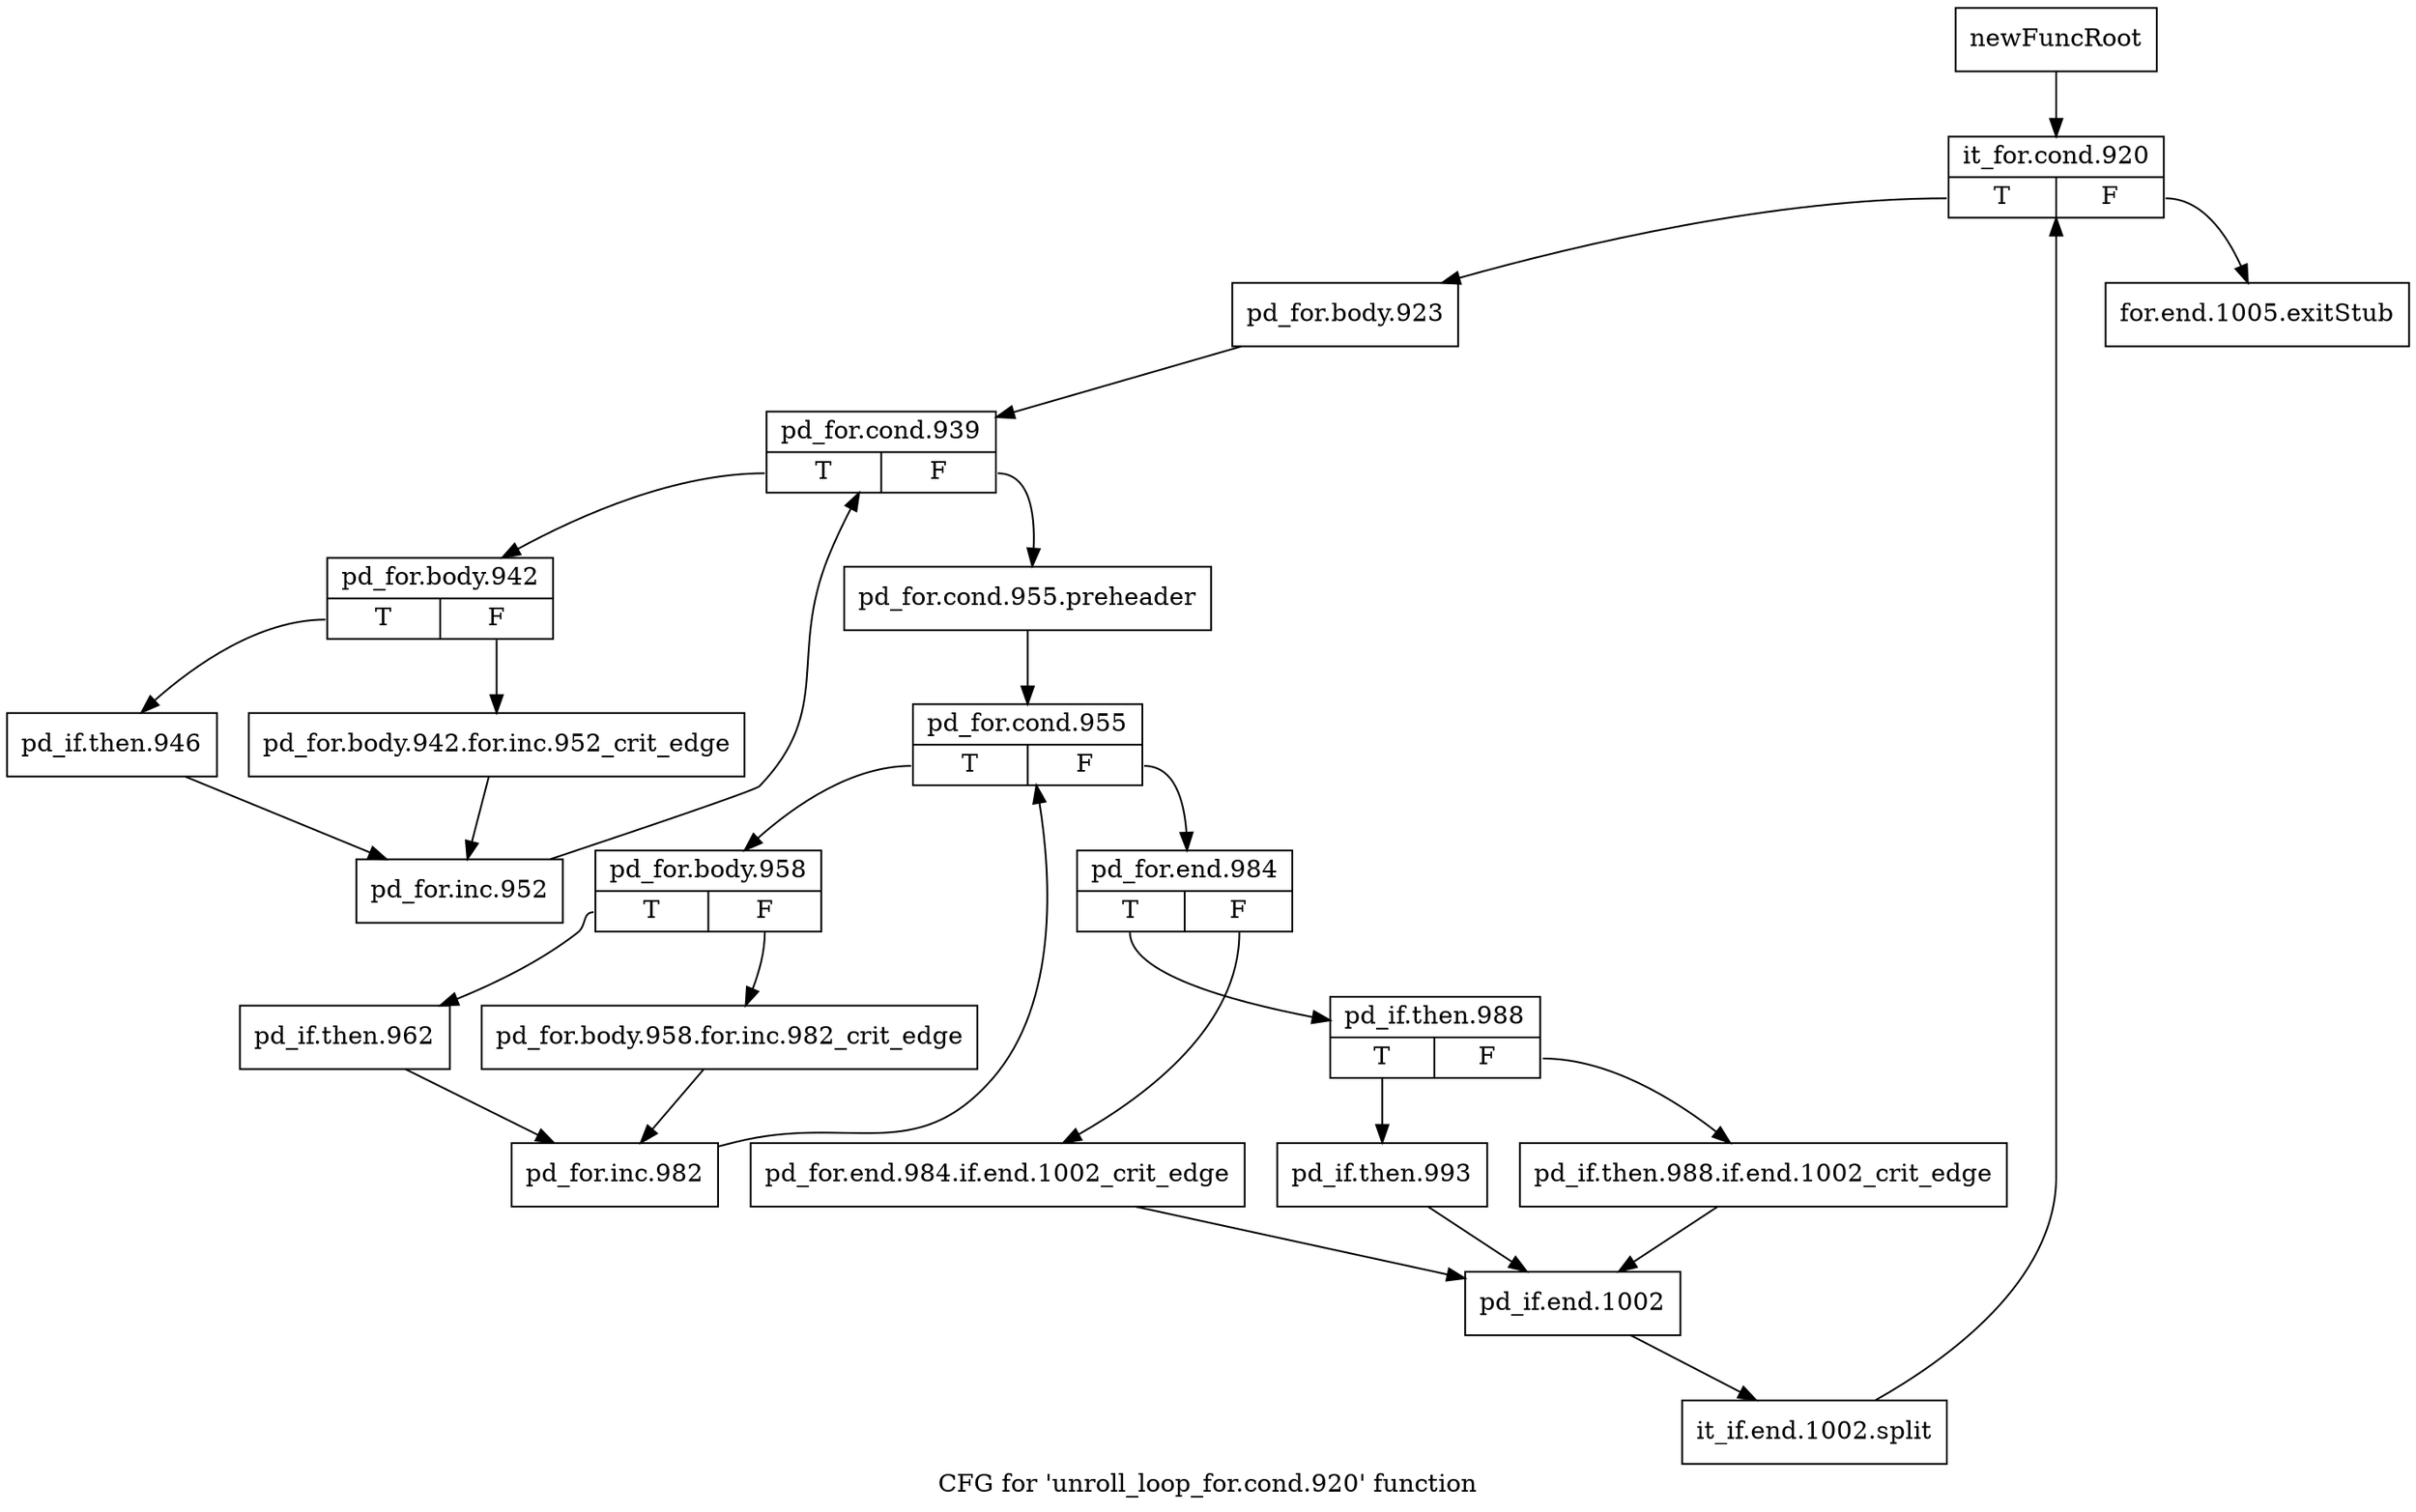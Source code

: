 digraph "CFG for 'unroll_loop_for.cond.920' function" {
	label="CFG for 'unroll_loop_for.cond.920' function";

	Node0xc5883d0 [shape=record,label="{newFuncRoot}"];
	Node0xc5883d0 -> Node0xc588470;
	Node0xc588420 [shape=record,label="{for.end.1005.exitStub}"];
	Node0xc588470 [shape=record,label="{it_for.cond.920|{<s0>T|<s1>F}}"];
	Node0xc588470:s0 -> Node0xc5884c0;
	Node0xc588470:s1 -> Node0xc588420;
	Node0xc5884c0 [shape=record,label="{pd_for.body.923}"];
	Node0xc5884c0 -> Node0xc588510;
	Node0xc588510 [shape=record,label="{pd_for.cond.939|{<s0>T|<s1>F}}"];
	Node0xc588510:s0 -> Node0xc588920;
	Node0xc588510:s1 -> Node0xc588560;
	Node0xc588560 [shape=record,label="{pd_for.cond.955.preheader}"];
	Node0xc588560 -> Node0xc5885b0;
	Node0xc5885b0 [shape=record,label="{pd_for.cond.955|{<s0>T|<s1>F}}"];
	Node0xc5885b0:s0 -> Node0xc5887e0;
	Node0xc5885b0:s1 -> Node0xc588600;
	Node0xc588600 [shape=record,label="{pd_for.end.984|{<s0>T|<s1>F}}"];
	Node0xc588600:s0 -> Node0xc5886a0;
	Node0xc588600:s1 -> Node0xc588650;
	Node0xc588650 [shape=record,label="{pd_for.end.984.if.end.1002_crit_edge}"];
	Node0xc588650 -> Node0xc588790;
	Node0xc5886a0 [shape=record,label="{pd_if.then.988|{<s0>T|<s1>F}}"];
	Node0xc5886a0:s0 -> Node0xc588740;
	Node0xc5886a0:s1 -> Node0xc5886f0;
	Node0xc5886f0 [shape=record,label="{pd_if.then.988.if.end.1002_crit_edge}"];
	Node0xc5886f0 -> Node0xc588790;
	Node0xc588740 [shape=record,label="{pd_if.then.993}"];
	Node0xc588740 -> Node0xc588790;
	Node0xc588790 [shape=record,label="{pd_if.end.1002}"];
	Node0xc588790 -> Node0xfdfabf0;
	Node0xfdfabf0 [shape=record,label="{it_if.end.1002.split}"];
	Node0xfdfabf0 -> Node0xc588470;
	Node0xc5887e0 [shape=record,label="{pd_for.body.958|{<s0>T|<s1>F}}"];
	Node0xc5887e0:s0 -> Node0xc588880;
	Node0xc5887e0:s1 -> Node0xc588830;
	Node0xc588830 [shape=record,label="{pd_for.body.958.for.inc.982_crit_edge}"];
	Node0xc588830 -> Node0xc5888d0;
	Node0xc588880 [shape=record,label="{pd_if.then.962}"];
	Node0xc588880 -> Node0xc5888d0;
	Node0xc5888d0 [shape=record,label="{pd_for.inc.982}"];
	Node0xc5888d0 -> Node0xc5885b0;
	Node0xc588920 [shape=record,label="{pd_for.body.942|{<s0>T|<s1>F}}"];
	Node0xc588920:s0 -> Node0xc5889c0;
	Node0xc588920:s1 -> Node0xc588970;
	Node0xc588970 [shape=record,label="{pd_for.body.942.for.inc.952_crit_edge}"];
	Node0xc588970 -> Node0xc588a10;
	Node0xc5889c0 [shape=record,label="{pd_if.then.946}"];
	Node0xc5889c0 -> Node0xc588a10;
	Node0xc588a10 [shape=record,label="{pd_for.inc.952}"];
	Node0xc588a10 -> Node0xc588510;
}
